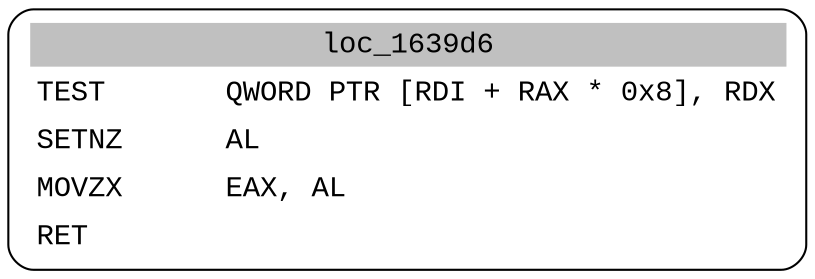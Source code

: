 digraph asm_graph {
1941 [
shape="Mrecord" fontname="Courier New"label =<<table border="0" cellborder="0" cellpadding="3"><tr><td align="center" colspan="2" bgcolor="grey">loc_1639d6</td></tr><tr><td align="left">TEST       QWORD PTR [RDI + RAX * 0x8], RDX</td></tr><tr><td align="left">SETNZ      AL</td></tr><tr><td align="left">MOVZX      EAX, AL</td></tr><tr><td align="left">RET        </td></tr></table>> ];
}